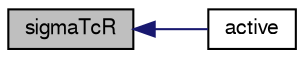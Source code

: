 digraph "sigmaTcR"
{
  bgcolor="transparent";
  edge [fontname="FreeSans",fontsize="10",labelfontname="FreeSans",labelfontsize="10"];
  node [fontname="FreeSans",fontsize="10",shape=record];
  rankdir="LR";
  Node46 [label="sigmaTcR",height=0.2,width=0.4,color="black", fillcolor="grey75", style="filled", fontcolor="black"];
  Node46 -> Node47 [dir="back",color="midnightblue",fontsize="10",style="solid",fontname="FreeSans"];
  Node47 [label="active",height=0.2,width=0.4,color="black",URL="$a23706.html#ad9735e23cb0888fb98e1c5893aecff7e",tooltip="Flag to indicate whether model activates collision model. "];
}
